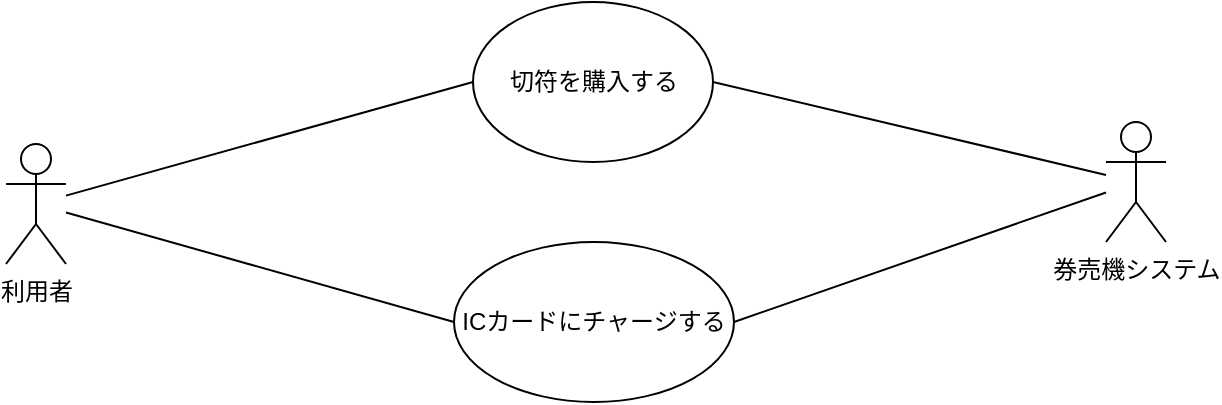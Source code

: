 <mxfile version="24.6.4" type="device" pages="3">
  <diagram name="ページ1" id="2lbKozZ2ZAw87Hd7x6Lz">
    <mxGraphModel dx="880" dy="468" grid="1" gridSize="10" guides="1" tooltips="1" connect="1" arrows="1" fold="1" page="1" pageScale="1" pageWidth="827" pageHeight="1169" math="0" shadow="0">
      <root>
        <mxCell id="0" />
        <mxCell id="1" parent="0" />
        <mxCell id="NobfyHRDVmeg1nSmcKha-1" value="利用者" style="shape=umlActor;verticalLabelPosition=bottom;verticalAlign=top;html=1;outlineConnect=0;" vertex="1" parent="1">
          <mxGeometry x="120" y="211" width="30" height="60" as="geometry" />
        </mxCell>
        <mxCell id="NobfyHRDVmeg1nSmcKha-2" value="券売機システム" style="shape=umlActor;verticalLabelPosition=bottom;verticalAlign=top;html=1;outlineConnect=0;" vertex="1" parent="1">
          <mxGeometry x="670" y="200" width="30" height="60" as="geometry" />
        </mxCell>
        <mxCell id="NobfyHRDVmeg1nSmcKha-10" style="rounded=0;orthogonalLoop=1;jettySize=auto;html=1;exitX=1;exitY=0.5;exitDx=0;exitDy=0;endArrow=none;endFill=0;" edge="1" parent="1" source="NobfyHRDVmeg1nSmcKha-5" target="NobfyHRDVmeg1nSmcKha-2">
          <mxGeometry relative="1" as="geometry" />
        </mxCell>
        <mxCell id="NobfyHRDVmeg1nSmcKha-5" value="切符を購入する" style="ellipse;whiteSpace=wrap;html=1;" vertex="1" parent="1">
          <mxGeometry x="353.5" y="140" width="120" height="80" as="geometry" />
        </mxCell>
        <mxCell id="NobfyHRDVmeg1nSmcKha-9" style="rounded=0;orthogonalLoop=1;jettySize=auto;html=1;exitX=1;exitY=0.5;exitDx=0;exitDy=0;endArrow=none;endFill=0;" edge="1" parent="1" source="NobfyHRDVmeg1nSmcKha-6" target="NobfyHRDVmeg1nSmcKha-2">
          <mxGeometry relative="1" as="geometry">
            <mxPoint x="660" y="250" as="targetPoint" />
          </mxGeometry>
        </mxCell>
        <mxCell id="NobfyHRDVmeg1nSmcKha-6" value="ICカードにチャージする" style="ellipse;whiteSpace=wrap;html=1;" vertex="1" parent="1">
          <mxGeometry x="344" y="260" width="140" height="80" as="geometry" />
        </mxCell>
        <mxCell id="NobfyHRDVmeg1nSmcKha-7" value="" style="endArrow=none;html=1;rounded=0;entryX=0;entryY=0.5;entryDx=0;entryDy=0;" edge="1" parent="1" source="NobfyHRDVmeg1nSmcKha-1" target="NobfyHRDVmeg1nSmcKha-5">
          <mxGeometry width="50" height="50" relative="1" as="geometry">
            <mxPoint x="160" y="240" as="sourcePoint" />
            <mxPoint x="210" y="190" as="targetPoint" />
          </mxGeometry>
        </mxCell>
        <mxCell id="NobfyHRDVmeg1nSmcKha-8" value="" style="endArrow=none;html=1;rounded=0;entryX=0;entryY=0.5;entryDx=0;entryDy=0;" edge="1" parent="1" source="NobfyHRDVmeg1nSmcKha-1" target="NobfyHRDVmeg1nSmcKha-6">
          <mxGeometry width="50" height="50" relative="1" as="geometry">
            <mxPoint x="160" y="260" as="sourcePoint" />
            <mxPoint x="210" y="210" as="targetPoint" />
          </mxGeometry>
        </mxCell>
      </root>
    </mxGraphModel>
  </diagram>
  <diagram id="9LtHLvj8m4_jOrlPzUie" name="ページ2">
    <mxGraphModel dx="1035" dy="551" grid="1" gridSize="10" guides="1" tooltips="1" connect="1" arrows="1" fold="1" page="1" pageScale="1" pageWidth="827" pageHeight="1169" math="0" shadow="0">
      <root>
        <mxCell id="0" />
        <mxCell id="1" parent="0" />
        <mxCell id="CY73rL8RPHvwDV87AQpA-45" value="" style="shape=table;startSize=0;container=1;collapsible=0;childLayout=tableLayout;" vertex="1" parent="1">
          <mxGeometry x="80" y="30" width="690" height="560" as="geometry" />
        </mxCell>
        <mxCell id="CY73rL8RPHvwDV87AQpA-46" value="" style="shape=tableRow;horizontal=0;startSize=0;swimlaneHead=0;swimlaneBody=0;strokeColor=inherit;top=0;left=0;bottom=0;right=0;collapsible=0;dropTarget=0;fillColor=none;points=[[0,0.5],[1,0.5]];portConstraint=eastwest;" vertex="1" parent="CY73rL8RPHvwDV87AQpA-45">
          <mxGeometry width="690" height="50" as="geometry" />
        </mxCell>
        <mxCell id="CY73rL8RPHvwDV87AQpA-48" value="&lt;font style=&quot;font-size: 18px;&quot;&gt;利用者&lt;/font&gt;" style="shape=partialRectangle;html=1;whiteSpace=wrap;connectable=0;strokeColor=inherit;overflow=hidden;fillColor=none;top=0;left=0;bottom=0;right=0;pointerEvents=1;" vertex="1" parent="CY73rL8RPHvwDV87AQpA-46">
          <mxGeometry width="260" height="50" as="geometry">
            <mxRectangle width="260" height="50" as="alternateBounds" />
          </mxGeometry>
        </mxCell>
        <mxCell id="CY73rL8RPHvwDV87AQpA-47" value="&lt;font style=&quot;font-size: 18px;&quot;&gt;切符自販機&lt;/font&gt;" style="shape=partialRectangle;html=1;whiteSpace=wrap;connectable=0;strokeColor=inherit;overflow=hidden;fillColor=none;top=0;left=0;bottom=0;right=0;pointerEvents=1;" vertex="1" parent="CY73rL8RPHvwDV87AQpA-46">
          <mxGeometry x="260" width="430" height="50" as="geometry">
            <mxRectangle width="430" height="50" as="alternateBounds" />
          </mxGeometry>
        </mxCell>
        <mxCell id="CY73rL8RPHvwDV87AQpA-49" value="" style="shape=tableRow;horizontal=0;startSize=0;swimlaneHead=0;swimlaneBody=0;strokeColor=inherit;top=0;left=0;bottom=0;right=0;collapsible=0;dropTarget=0;fillColor=none;points=[[0,0.5],[1,0.5]];portConstraint=eastwest;" vertex="1" parent="CY73rL8RPHvwDV87AQpA-45">
          <mxGeometry y="50" width="690" height="510" as="geometry" />
        </mxCell>
        <mxCell id="CY73rL8RPHvwDV87AQpA-50" value="" style="shape=partialRectangle;html=1;whiteSpace=wrap;connectable=0;strokeColor=inherit;overflow=hidden;fillColor=none;top=0;left=0;bottom=0;right=0;pointerEvents=1;" vertex="1" parent="CY73rL8RPHvwDV87AQpA-49">
          <mxGeometry width="260" height="510" as="geometry">
            <mxRectangle width="260" height="510" as="alternateBounds" />
          </mxGeometry>
        </mxCell>
        <mxCell id="CY73rL8RPHvwDV87AQpA-51" value="" style="shape=partialRectangle;html=1;whiteSpace=wrap;connectable=0;strokeColor=inherit;overflow=hidden;fillColor=none;top=0;left=0;bottom=0;right=0;pointerEvents=1;" vertex="1" parent="CY73rL8RPHvwDV87AQpA-49">
          <mxGeometry x="260" width="430" height="510" as="geometry">
            <mxRectangle width="430" height="510" as="alternateBounds" />
          </mxGeometry>
        </mxCell>
        <mxCell id="CY73rL8RPHvwDV87AQpA-8" value="" style="shape=waypoint;sketch=0;fillStyle=solid;size=6;pointerEvents=1;points=[];fillColor=none;resizable=0;rotatable=0;perimeter=centerPerimeter;snapToPoint=1;fontSize=12;strokeWidth=9;" vertex="1" parent="1">
          <mxGeometry x="150" y="110" width="20" height="20" as="geometry" />
        </mxCell>
        <mxCell id="CY73rL8RPHvwDV87AQpA-13" style="edgeStyle=orthogonalEdgeStyle;rounded=0;orthogonalLoop=1;jettySize=auto;html=1;exitX=1;exitY=0.5;exitDx=0;exitDy=0;entryX=0;entryY=0.5;entryDx=0;entryDy=0;fontSize=13;" edge="1" parent="1" source="CY73rL8RPHvwDV87AQpA-10" target="CY73rL8RPHvwDV87AQpA-12">
          <mxGeometry relative="1" as="geometry" />
        </mxCell>
        <mxCell id="CY73rL8RPHvwDV87AQpA-10" value="購入する切符の金額を入力" style="rounded=1;whiteSpace=wrap;html=1;fontSize=13;" vertex="1" parent="1">
          <mxGeometry x="100" y="250" width="120" height="60" as="geometry" />
        </mxCell>
        <mxCell id="CY73rL8RPHvwDV87AQpA-15" style="rounded=0;orthogonalLoop=1;jettySize=auto;html=1;exitX=0;exitY=1;exitDx=0;exitDy=0;entryX=1;entryY=0;entryDx=0;entryDy=0;fontSize=13;" edge="1" parent="1" source="CY73rL8RPHvwDV87AQpA-12" target="CY73rL8RPHvwDV87AQpA-14">
          <mxGeometry relative="1" as="geometry" />
        </mxCell>
        <mxCell id="CY73rL8RPHvwDV87AQpA-12" value="切符の金額と入金を促す表示を出力" style="rounded=1;whiteSpace=wrap;html=1;fontSize=13;" vertex="1" parent="1">
          <mxGeometry x="430" y="250" width="120" height="60" as="geometry" />
        </mxCell>
        <mxCell id="CY73rL8RPHvwDV87AQpA-17" style="edgeStyle=orthogonalEdgeStyle;rounded=0;orthogonalLoop=1;jettySize=auto;html=1;exitX=1;exitY=0.5;exitDx=0;exitDy=0;fontSize=13;" edge="1" parent="1" source="CY73rL8RPHvwDV87AQpA-14" target="CY73rL8RPHvwDV87AQpA-37">
          <mxGeometry relative="1" as="geometry">
            <mxPoint x="465" y="405" as="targetPoint" />
          </mxGeometry>
        </mxCell>
        <mxCell id="CY73rL8RPHvwDV87AQpA-14" value="支払う" style="rounded=1;whiteSpace=wrap;html=1;fontSize=13;" vertex="1" parent="1">
          <mxGeometry x="100" y="360" width="120" height="60" as="geometry" />
        </mxCell>
        <mxCell id="CY73rL8RPHvwDV87AQpA-22" style="edgeStyle=orthogonalEdgeStyle;rounded=0;orthogonalLoop=1;jettySize=auto;html=1;exitX=0.5;exitY=1;exitDx=0;exitDy=0;fontSize=13;" edge="1" parent="1" source="CY73rL8RPHvwDV87AQpA-21" target="CY73rL8RPHvwDV87AQpA-10">
          <mxGeometry relative="1" as="geometry" />
        </mxCell>
        <mxCell id="CY73rL8RPHvwDV87AQpA-21" value="切符の購入を選択" style="rounded=1;whiteSpace=wrap;html=1;fontSize=13;" vertex="1" parent="1">
          <mxGeometry x="100" y="160" width="120" height="60" as="geometry" />
        </mxCell>
        <mxCell id="CY73rL8RPHvwDV87AQpA-40" style="edgeStyle=orthogonalEdgeStyle;rounded=0;orthogonalLoop=1;jettySize=auto;html=1;exitX=0.5;exitY=1;exitDx=0;exitDy=0;entryX=0.5;entryY=0;entryDx=0;entryDy=0;fontSize=13;" edge="1" parent="1" source="CY73rL8RPHvwDV87AQpA-37" target="CY73rL8RPHvwDV87AQpA-39">
          <mxGeometry relative="1" as="geometry" />
        </mxCell>
        <mxCell id="CY73rL8RPHvwDV87AQpA-37" value="切符を発行する" style="rounded=1;whiteSpace=wrap;html=1;fontSize=13;" vertex="1" parent="1">
          <mxGeometry x="430" y="360" width="120" height="60" as="geometry" />
        </mxCell>
        <mxCell id="CY73rL8RPHvwDV87AQpA-42" style="edgeStyle=orthogonalEdgeStyle;rounded=0;orthogonalLoop=1;jettySize=auto;html=1;exitX=0;exitY=0.5;exitDx=0;exitDy=0;entryX=1;entryY=0.5;entryDx=0;entryDy=0;fontSize=13;" edge="1" parent="1" source="CY73rL8RPHvwDV87AQpA-39" target="CY73rL8RPHvwDV87AQpA-41">
          <mxGeometry relative="1" as="geometry" />
        </mxCell>
        <mxCell id="CY73rL8RPHvwDV87AQpA-39" value="お釣りを清算して、現金を用意する" style="rounded=1;whiteSpace=wrap;html=1;fontSize=13;" vertex="1" parent="1">
          <mxGeometry x="430" y="460" width="120" height="60" as="geometry" />
        </mxCell>
        <mxCell id="CY73rL8RPHvwDV87AQpA-54" style="edgeStyle=orthogonalEdgeStyle;rounded=0;orthogonalLoop=1;jettySize=auto;html=1;exitX=0.5;exitY=1;exitDx=0;exitDy=0;" edge="1" parent="1" source="CY73rL8RPHvwDV87AQpA-41" target="CY73rL8RPHvwDV87AQpA-44">
          <mxGeometry relative="1" as="geometry" />
        </mxCell>
        <mxCell id="CY73rL8RPHvwDV87AQpA-41" value="切符とお釣りを受け取る" style="rounded=1;whiteSpace=wrap;html=1;fontSize=13;" vertex="1" parent="1">
          <mxGeometry x="100" y="460" width="120" height="60" as="geometry" />
        </mxCell>
        <mxCell id="CY73rL8RPHvwDV87AQpA-44" value="" style="ellipse;html=1;shape=endState;fillColor=#000000;strokeColor=#000000;" vertex="1" parent="1">
          <mxGeometry x="145" y="550" width="30" height="30" as="geometry" />
        </mxCell>
        <mxCell id="CY73rL8RPHvwDV87AQpA-52" style="edgeStyle=orthogonalEdgeStyle;rounded=0;orthogonalLoop=1;jettySize=auto;html=1;exitX=0.5;exitY=0;exitDx=0;exitDy=0;entryX=0.456;entryY=0.832;entryDx=0;entryDy=0;entryPerimeter=0;startArrow=classic;startFill=1;endArrow=none;endFill=0;fontSize=13;" edge="1" parent="1" source="CY73rL8RPHvwDV87AQpA-21" target="CY73rL8RPHvwDV87AQpA-8">
          <mxGeometry relative="1" as="geometry" />
        </mxCell>
      </root>
    </mxGraphModel>
  </diagram>
  <diagram id="qG2chSuTPXnj3tjFew5O" name="ページ3">
    <mxGraphModel dx="1035" dy="551" grid="1" gridSize="10" guides="1" tooltips="1" connect="1" arrows="1" fold="1" page="1" pageScale="1" pageWidth="827" pageHeight="1169" math="0" shadow="0">
      <root>
        <mxCell id="0" />
        <mxCell id="1" parent="0" />
        <mxCell id="JIOUQD1BN6mai431z6Ca-48" value="" style="shape=table;startSize=0;container=1;collapsible=0;childLayout=tableLayout;" vertex="1" parent="1">
          <mxGeometry x="74" y="30" width="680" height="860" as="geometry" />
        </mxCell>
        <mxCell id="JIOUQD1BN6mai431z6Ca-49" value="" style="shape=tableRow;horizontal=0;startSize=0;swimlaneHead=0;swimlaneBody=0;strokeColor=inherit;top=0;left=0;bottom=0;right=0;collapsible=0;dropTarget=0;fillColor=none;points=[[0,0.5],[1,0.5]];portConstraint=eastwest;fontSize=16;" vertex="1" parent="JIOUQD1BN6mai431z6Ca-48">
          <mxGeometry width="680" height="40" as="geometry" />
        </mxCell>
        <mxCell id="JIOUQD1BN6mai431z6Ca-50" value="利用者" style="shape=partialRectangle;html=1;whiteSpace=wrap;connectable=0;strokeColor=inherit;overflow=hidden;fillColor=none;top=0;left=0;bottom=0;right=0;pointerEvents=1;fontSize=16;" vertex="1" parent="JIOUQD1BN6mai431z6Ca-49">
          <mxGeometry width="220" height="40" as="geometry">
            <mxRectangle width="220" height="40" as="alternateBounds" />
          </mxGeometry>
        </mxCell>
        <mxCell id="JIOUQD1BN6mai431z6Ca-51" value="ATM" style="shape=partialRectangle;html=1;whiteSpace=wrap;connectable=0;strokeColor=inherit;overflow=hidden;fillColor=none;top=0;left=0;bottom=0;right=0;pointerEvents=1;fontSize=16;" vertex="1" parent="JIOUQD1BN6mai431z6Ca-49">
          <mxGeometry x="220" width="460" height="40" as="geometry">
            <mxRectangle width="460" height="40" as="alternateBounds" />
          </mxGeometry>
        </mxCell>
        <mxCell id="JIOUQD1BN6mai431z6Ca-52" value="" style="shape=tableRow;horizontal=0;startSize=0;swimlaneHead=0;swimlaneBody=0;strokeColor=inherit;top=0;left=0;bottom=0;right=0;collapsible=0;dropTarget=0;fillColor=none;points=[[0,0.5],[1,0.5]];portConstraint=eastwest;" vertex="1" parent="JIOUQD1BN6mai431z6Ca-48">
          <mxGeometry y="40" width="680" height="820" as="geometry" />
        </mxCell>
        <mxCell id="JIOUQD1BN6mai431z6Ca-53" value="" style="shape=partialRectangle;html=1;whiteSpace=wrap;connectable=0;strokeColor=inherit;overflow=hidden;fillColor=none;top=0;left=0;bottom=0;right=0;pointerEvents=1;" vertex="1" parent="JIOUQD1BN6mai431z6Ca-52">
          <mxGeometry width="220" height="820" as="geometry">
            <mxRectangle width="220" height="820" as="alternateBounds" />
          </mxGeometry>
        </mxCell>
        <mxCell id="JIOUQD1BN6mai431z6Ca-54" value="" style="shape=partialRectangle;html=1;whiteSpace=wrap;connectable=0;strokeColor=inherit;overflow=hidden;fillColor=none;top=0;left=0;bottom=0;right=0;pointerEvents=1;" vertex="1" parent="JIOUQD1BN6mai431z6Ca-52">
          <mxGeometry x="220" width="460" height="820" as="geometry">
            <mxRectangle width="460" height="820" as="alternateBounds" />
          </mxGeometry>
        </mxCell>
        <mxCell id="JIOUQD1BN6mai431z6Ca-1" value="" style="ellipse;html=1;shape=startState;fillColor=#000000;strokeColor=#000000;" vertex="1" parent="1">
          <mxGeometry x="140" y="80" width="30" height="30" as="geometry" />
        </mxCell>
        <mxCell id="JIOUQD1BN6mai431z6Ca-2" value="" style="edgeStyle=orthogonalEdgeStyle;html=1;verticalAlign=bottom;endArrow=open;endSize=8;strokeColor=#000000;rounded=0;" edge="1" source="JIOUQD1BN6mai431z6Ca-1" parent="1" target="JIOUQD1BN6mai431z6Ca-3">
          <mxGeometry relative="1" as="geometry">
            <mxPoint x="155" y="140" as="targetPoint" />
          </mxGeometry>
        </mxCell>
        <mxCell id="JIOUQD1BN6mai431z6Ca-5" style="edgeStyle=orthogonalEdgeStyle;rounded=0;orthogonalLoop=1;jettySize=auto;html=1;exitX=0.5;exitY=1;exitDx=0;exitDy=0;" edge="1" parent="1" source="JIOUQD1BN6mai431z6Ca-3" target="JIOUQD1BN6mai431z6Ca-4">
          <mxGeometry relative="1" as="geometry" />
        </mxCell>
        <mxCell id="JIOUQD1BN6mai431z6Ca-3" value="カードを挿入する" style="rounded=1;whiteSpace=wrap;html=1;" vertex="1" parent="1">
          <mxGeometry x="95" y="130" width="120" height="60" as="geometry" />
        </mxCell>
        <mxCell id="JIOUQD1BN6mai431z6Ca-4" value="" style="html=1;whiteSpace=wrap;aspect=fixed;shape=isoRectangle;" vertex="1" parent="1">
          <mxGeometry x="130" y="210" width="50" height="30" as="geometry" />
        </mxCell>
        <mxCell id="JIOUQD1BN6mai431z6Ca-7" style="edgeStyle=orthogonalEdgeStyle;rounded=0;orthogonalLoop=1;jettySize=auto;html=1;exitX=0.5;exitY=0;exitDx=0;exitDy=0;startArrow=classic;startFill=1;endArrow=none;endFill=0;" edge="1" parent="1" source="JIOUQD1BN6mai431z6Ca-6" target="JIOUQD1BN6mai431z6Ca-4">
          <mxGeometry relative="1" as="geometry" />
        </mxCell>
        <mxCell id="JIOUQD1BN6mai431z6Ca-9" style="edgeStyle=orthogonalEdgeStyle;rounded=0;orthogonalLoop=1;jettySize=auto;html=1;exitX=1;exitY=0.5;exitDx=0;exitDy=0;entryX=0;entryY=0.5;entryDx=0;entryDy=0;" edge="1" parent="1" source="JIOUQD1BN6mai431z6Ca-6" target="JIOUQD1BN6mai431z6Ca-8">
          <mxGeometry relative="1" as="geometry" />
        </mxCell>
        <mxCell id="JIOUQD1BN6mai431z6Ca-6" value="暗証番号を入力する" style="rounded=1;whiteSpace=wrap;html=1;" vertex="1" parent="1">
          <mxGeometry x="95" y="260" width="120" height="60" as="geometry" />
        </mxCell>
        <mxCell id="JIOUQD1BN6mai431z6Ca-11" style="edgeStyle=orthogonalEdgeStyle;rounded=0;orthogonalLoop=1;jettySize=auto;html=1;exitX=0.5;exitY=1;exitDx=0;exitDy=0;" edge="1" parent="1" source="JIOUQD1BN6mai431z6Ca-8" target="JIOUQD1BN6mai431z6Ca-10">
          <mxGeometry relative="1" as="geometry" />
        </mxCell>
        <mxCell id="JIOUQD1BN6mai431z6Ca-8" value="暗証番号を確認する" style="rounded=1;whiteSpace=wrap;html=1;" vertex="1" parent="1">
          <mxGeometry x="400" y="260" width="120" height="60" as="geometry" />
        </mxCell>
        <mxCell id="JIOUQD1BN6mai431z6Ca-10" value="" style="html=1;whiteSpace=wrap;aspect=fixed;shape=isoRectangle;" vertex="1" parent="1">
          <mxGeometry x="435" y="340" width="50" height="30" as="geometry" />
        </mxCell>
        <mxCell id="JIOUQD1BN6mai431z6Ca-13" style="edgeStyle=orthogonalEdgeStyle;rounded=0;orthogonalLoop=1;jettySize=auto;html=1;exitX=0;exitY=0.5;exitDx=0;exitDy=0;startArrow=classic;startFill=1;endArrow=none;endFill=0;" edge="1" parent="1" source="JIOUQD1BN6mai431z6Ca-12" target="JIOUQD1BN6mai431z6Ca-10">
          <mxGeometry relative="1" as="geometry" />
        </mxCell>
        <mxCell id="JIOUQD1BN6mai431z6Ca-16" style="edgeStyle=elbowEdgeStyle;rounded=0;orthogonalLoop=1;jettySize=auto;html=1;exitX=0.5;exitY=0;exitDx=0;exitDy=0;elbow=vertical;" edge="1" parent="1" source="JIOUQD1BN6mai431z6Ca-12" target="JIOUQD1BN6mai431z6Ca-4">
          <mxGeometry relative="1" as="geometry">
            <mxPoint x="725" y="267.5" as="sourcePoint" />
            <mxPoint x="180" y="182.5" as="targetPoint" />
            <Array as="points">
              <mxPoint x="270" y="225" />
              <mxPoint x="380" y="220" />
            </Array>
          </mxGeometry>
        </mxCell>
        <mxCell id="JIOUQD1BN6mai431z6Ca-12" value="エラーメッセージを表示する" style="rounded=1;whiteSpace=wrap;html=1;" vertex="1" parent="1">
          <mxGeometry x="610" y="325" width="120" height="60" as="geometry" />
        </mxCell>
        <mxCell id="JIOUQD1BN6mai431z6Ca-15" value="" style="endArrow=classic;html=1;rounded=0;strokeColor=none;" edge="1" parent="1" target="JIOUQD1BN6mai431z6Ca-4">
          <mxGeometry width="50" height="50" relative="1" as="geometry">
            <mxPoint x="700" y="225" as="sourcePoint" />
            <mxPoint x="750" y="170" as="targetPoint" />
          </mxGeometry>
        </mxCell>
        <mxCell id="JIOUQD1BN6mai431z6Ca-22" style="edgeStyle=orthogonalEdgeStyle;rounded=0;orthogonalLoop=1;jettySize=auto;html=1;exitX=0.5;exitY=0;exitDx=0;exitDy=0;startArrow=classic;startFill=1;endArrow=none;endFill=0;" edge="1" parent="1" source="JIOUQD1BN6mai431z6Ca-17" target="JIOUQD1BN6mai431z6Ca-19">
          <mxGeometry relative="1" as="geometry" />
        </mxCell>
        <mxCell id="JIOUQD1BN6mai431z6Ca-26" style="edgeStyle=orthogonalEdgeStyle;rounded=0;orthogonalLoop=1;jettySize=auto;html=1;exitX=1;exitY=0.5;exitDx=0;exitDy=0;" edge="1" parent="1" source="JIOUQD1BN6mai431z6Ca-17" target="JIOUQD1BN6mai431z6Ca-27">
          <mxGeometry relative="1" as="geometry">
            <mxPoint x="435" y="460" as="targetPoint" />
          </mxGeometry>
        </mxCell>
        <mxCell id="JIOUQD1BN6mai431z6Ca-17" value="引き出し金額を入力する" style="rounded=1;whiteSpace=wrap;html=1;" vertex="1" parent="1">
          <mxGeometry x="95" y="430" width="120" height="60" as="geometry" />
        </mxCell>
        <mxCell id="JIOUQD1BN6mai431z6Ca-19" value="" style="html=1;whiteSpace=wrap;aspect=fixed;shape=isoRectangle;" vertex="1" parent="1">
          <mxGeometry x="130" y="380" width="50" height="30" as="geometry" />
        </mxCell>
        <mxCell id="JIOUQD1BN6mai431z6Ca-21" value="" style="endArrow=classic;html=1;rounded=0;edgeStyle=orthogonalEdgeStyle;" edge="1" parent="1" source="JIOUQD1BN6mai431z6Ca-10" target="JIOUQD1BN6mai431z6Ca-19">
          <mxGeometry width="50" height="50" relative="1" as="geometry">
            <mxPoint x="290" y="400" as="sourcePoint" />
            <mxPoint x="340" y="350" as="targetPoint" />
          </mxGeometry>
        </mxCell>
        <mxCell id="JIOUQD1BN6mai431z6Ca-23" value="【NG】" style="text;html=1;align=center;verticalAlign=middle;resizable=0;points=[];autosize=1;strokeColor=none;fillColor=none;" vertex="1" parent="1">
          <mxGeometry x="455" y="325" width="70" height="30" as="geometry" />
        </mxCell>
        <mxCell id="JIOUQD1BN6mai431z6Ca-24" value="【OK】" style="text;html=1;align=center;verticalAlign=middle;resizable=0;points=[];autosize=1;strokeColor=none;fillColor=none;" vertex="1" parent="1">
          <mxGeometry x="395" y="325" width="60" height="30" as="geometry" />
        </mxCell>
        <mxCell id="JIOUQD1BN6mai431z6Ca-29" style="edgeStyle=orthogonalEdgeStyle;rounded=0;orthogonalLoop=1;jettySize=auto;html=1;exitX=0.5;exitY=1;exitDx=0;exitDy=0;" edge="1" parent="1" source="JIOUQD1BN6mai431z6Ca-27" target="JIOUQD1BN6mai431z6Ca-28">
          <mxGeometry relative="1" as="geometry" />
        </mxCell>
        <mxCell id="JIOUQD1BN6mai431z6Ca-27" value="口座残高を確認する" style="rounded=1;whiteSpace=wrap;html=1;" vertex="1" parent="1">
          <mxGeometry x="400" y="430" width="120" height="60" as="geometry" />
        </mxCell>
        <mxCell id="JIOUQD1BN6mai431z6Ca-28" value="" style="html=1;whiteSpace=wrap;aspect=fixed;shape=isoRectangle;" vertex="1" parent="1">
          <mxGeometry x="435" y="520" width="50" height="30" as="geometry" />
        </mxCell>
        <mxCell id="JIOUQD1BN6mai431z6Ca-33" style="edgeStyle=orthogonalEdgeStyle;rounded=0;orthogonalLoop=1;jettySize=auto;html=1;exitX=0.5;exitY=0;exitDx=0;exitDy=0;startArrow=classic;startFill=1;endArrow=none;endFill=0;" edge="1" parent="1" source="JIOUQD1BN6mai431z6Ca-30" target="JIOUQD1BN6mai431z6Ca-28">
          <mxGeometry relative="1" as="geometry" />
        </mxCell>
        <mxCell id="JIOUQD1BN6mai431z6Ca-41" style="edgeStyle=orthogonalEdgeStyle;rounded=0;orthogonalLoop=1;jettySize=auto;html=1;exitX=0.5;exitY=1;exitDx=0;exitDy=0;" edge="1" parent="1" source="JIOUQD1BN6mai431z6Ca-30" target="JIOUQD1BN6mai431z6Ca-39">
          <mxGeometry relative="1" as="geometry" />
        </mxCell>
        <mxCell id="JIOUQD1BN6mai431z6Ca-30" value="口座から引き落とす" style="rounded=1;whiteSpace=wrap;html=1;" vertex="1" parent="1">
          <mxGeometry x="400" y="570" width="120" height="60" as="geometry" />
        </mxCell>
        <mxCell id="JIOUQD1BN6mai431z6Ca-34" style="edgeStyle=orthogonalEdgeStyle;rounded=0;orthogonalLoop=1;jettySize=auto;html=1;exitX=0;exitY=0.5;exitDx=0;exitDy=0;startArrow=classic;startFill=1;endArrow=none;endFill=0;" edge="1" parent="1" source="JIOUQD1BN6mai431z6Ca-31" target="JIOUQD1BN6mai431z6Ca-28">
          <mxGeometry relative="1" as="geometry" />
        </mxCell>
        <mxCell id="JIOUQD1BN6mai431z6Ca-38" style="edgeStyle=orthogonalEdgeStyle;rounded=0;orthogonalLoop=1;jettySize=auto;html=1;exitX=0.5;exitY=0;exitDx=0;exitDy=0;" edge="1" parent="1" source="JIOUQD1BN6mai431z6Ca-31" target="JIOUQD1BN6mai431z6Ca-19">
          <mxGeometry relative="1" as="geometry">
            <Array as="points">
              <mxPoint x="670" y="395" />
            </Array>
          </mxGeometry>
        </mxCell>
        <mxCell id="JIOUQD1BN6mai431z6Ca-31" value="残高不足のエラーメッセージを表示する" style="rounded=1;whiteSpace=wrap;html=1;" vertex="1" parent="1">
          <mxGeometry x="610" y="505" width="120" height="60" as="geometry" />
        </mxCell>
        <mxCell id="JIOUQD1BN6mai431z6Ca-35" value="【足りない】" style="text;html=1;align=center;verticalAlign=middle;resizable=0;points=[];autosize=1;strokeColor=none;fillColor=none;" vertex="1" parent="1">
          <mxGeometry x="455" y="498" width="100" height="30" as="geometry" />
        </mxCell>
        <mxCell id="JIOUQD1BN6mai431z6Ca-36" value="【足りる】" style="text;html=1;align=center;verticalAlign=middle;resizable=0;points=[];autosize=1;strokeColor=none;fillColor=none;" vertex="1" parent="1">
          <mxGeometry x="385" y="540" width="80" height="30" as="geometry" />
        </mxCell>
        <mxCell id="JIOUQD1BN6mai431z6Ca-43" style="edgeStyle=orthogonalEdgeStyle;rounded=0;orthogonalLoop=1;jettySize=auto;html=1;exitX=0.5;exitY=1;exitDx=0;exitDy=0;" edge="1" parent="1" source="JIOUQD1BN6mai431z6Ca-39" target="JIOUQD1BN6mai431z6Ca-42">
          <mxGeometry relative="1" as="geometry" />
        </mxCell>
        <mxCell id="JIOUQD1BN6mai431z6Ca-39" value="現金を用意する" style="rounded=1;whiteSpace=wrap;html=1;" vertex="1" parent="1">
          <mxGeometry x="400" y="660" width="120" height="60" as="geometry" />
        </mxCell>
        <mxCell id="JIOUQD1BN6mai431z6Ca-45" style="edgeStyle=orthogonalEdgeStyle;rounded=0;orthogonalLoop=1;jettySize=auto;html=1;exitX=0;exitY=0.5;exitDx=0;exitDy=0;" edge="1" parent="1" source="JIOUQD1BN6mai431z6Ca-42" target="JIOUQD1BN6mai431z6Ca-44">
          <mxGeometry relative="1" as="geometry" />
        </mxCell>
        <mxCell id="JIOUQD1BN6mai431z6Ca-42" value="伝票を印刷する" style="rounded=1;whiteSpace=wrap;html=1;" vertex="1" parent="1">
          <mxGeometry x="400" y="750" width="120" height="60" as="geometry" />
        </mxCell>
        <mxCell id="JIOUQD1BN6mai431z6Ca-47" style="edgeStyle=orthogonalEdgeStyle;rounded=0;orthogonalLoop=1;jettySize=auto;html=1;exitX=0.5;exitY=1;exitDx=0;exitDy=0;" edge="1" parent="1" source="JIOUQD1BN6mai431z6Ca-44" target="JIOUQD1BN6mai431z6Ca-46">
          <mxGeometry relative="1" as="geometry" />
        </mxCell>
        <mxCell id="JIOUQD1BN6mai431z6Ca-44" value="現金、カード、および伝票を取り出す" style="rounded=1;whiteSpace=wrap;html=1;" vertex="1" parent="1">
          <mxGeometry x="95" y="750" width="120" height="60" as="geometry" />
        </mxCell>
        <mxCell id="JIOUQD1BN6mai431z6Ca-46" value="" style="ellipse;html=1;shape=endState;fillColor=#000000;strokeColor=#000000;" vertex="1" parent="1">
          <mxGeometry x="140" y="840" width="30" height="30" as="geometry" />
        </mxCell>
      </root>
    </mxGraphModel>
  </diagram>
</mxfile>
